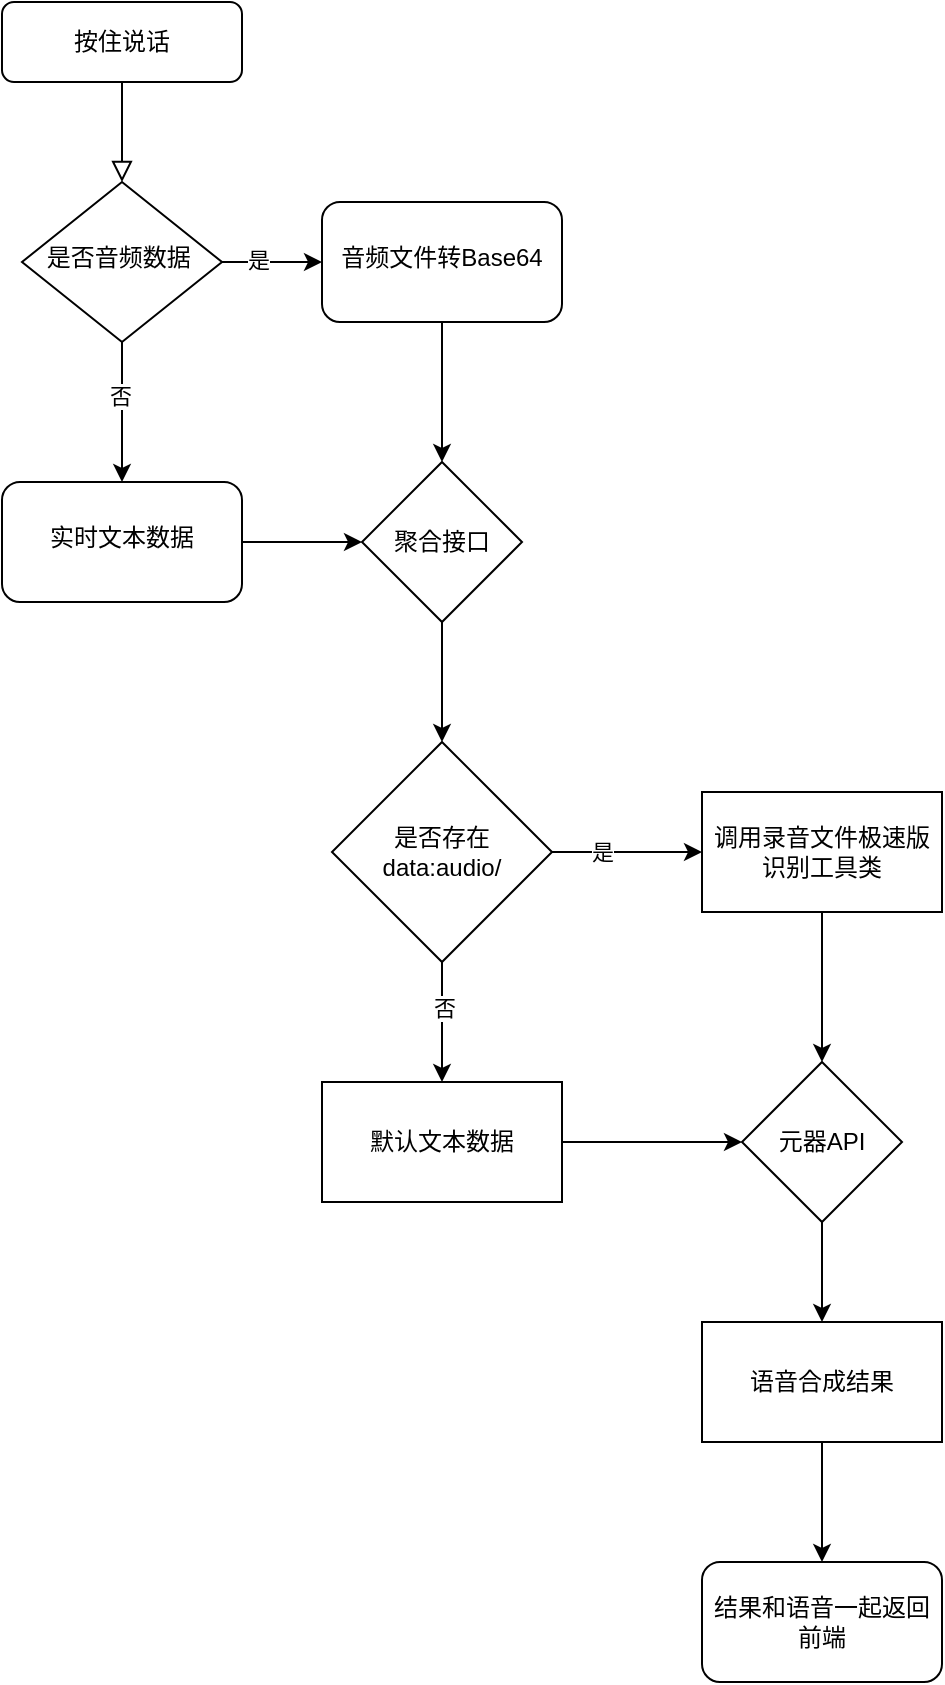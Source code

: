 <mxfile version="24.5.4" type="github">
  <diagram id="C5RBs43oDa-KdzZeNtuy" name="Page-1">
    <mxGraphModel dx="876" dy="503" grid="1" gridSize="10" guides="1" tooltips="1" connect="1" arrows="1" fold="1" page="1" pageScale="1" pageWidth="827" pageHeight="1169" math="0" shadow="0">
      <root>
        <mxCell id="WIyWlLk6GJQsqaUBKTNV-0" />
        <mxCell id="WIyWlLk6GJQsqaUBKTNV-1" parent="WIyWlLk6GJQsqaUBKTNV-0" />
        <mxCell id="WIyWlLk6GJQsqaUBKTNV-2" value="" style="rounded=0;html=1;jettySize=auto;orthogonalLoop=1;fontSize=11;endArrow=block;endFill=0;endSize=8;strokeWidth=1;shadow=0;labelBackgroundColor=none;edgeStyle=orthogonalEdgeStyle;" parent="WIyWlLk6GJQsqaUBKTNV-1" source="WIyWlLk6GJQsqaUBKTNV-3" target="WIyWlLk6GJQsqaUBKTNV-6" edge="1">
          <mxGeometry relative="1" as="geometry" />
        </mxCell>
        <mxCell id="WIyWlLk6GJQsqaUBKTNV-3" value="按住说话" style="rounded=1;whiteSpace=wrap;html=1;fontSize=12;glass=0;strokeWidth=1;shadow=0;" parent="WIyWlLk6GJQsqaUBKTNV-1" vertex="1">
          <mxGeometry x="160" y="80" width="120" height="40" as="geometry" />
        </mxCell>
        <mxCell id="-dxhQLAiEZVsB0S3CAxM-2" value="" style="edgeStyle=orthogonalEdgeStyle;rounded=0;orthogonalLoop=1;jettySize=auto;html=1;" edge="1" parent="WIyWlLk6GJQsqaUBKTNV-1" source="WIyWlLk6GJQsqaUBKTNV-6" target="-dxhQLAiEZVsB0S3CAxM-1">
          <mxGeometry relative="1" as="geometry" />
        </mxCell>
        <mxCell id="-dxhQLAiEZVsB0S3CAxM-11" value="是" style="edgeLabel;html=1;align=center;verticalAlign=middle;resizable=0;points=[];" vertex="1" connectable="0" parent="-dxhQLAiEZVsB0S3CAxM-2">
          <mxGeometry x="-0.28" y="1" relative="1" as="geometry">
            <mxPoint as="offset" />
          </mxGeometry>
        </mxCell>
        <mxCell id="-dxhQLAiEZVsB0S3CAxM-8" value="" style="edgeStyle=orthogonalEdgeStyle;rounded=0;orthogonalLoop=1;jettySize=auto;html=1;" edge="1" parent="WIyWlLk6GJQsqaUBKTNV-1" source="WIyWlLk6GJQsqaUBKTNV-6" target="-dxhQLAiEZVsB0S3CAxM-7">
          <mxGeometry relative="1" as="geometry" />
        </mxCell>
        <mxCell id="-dxhQLAiEZVsB0S3CAxM-10" value="否" style="edgeLabel;html=1;align=center;verticalAlign=middle;resizable=0;points=[];" vertex="1" connectable="0" parent="-dxhQLAiEZVsB0S3CAxM-8">
          <mxGeometry x="-0.244" y="-1" relative="1" as="geometry">
            <mxPoint as="offset" />
          </mxGeometry>
        </mxCell>
        <mxCell id="WIyWlLk6GJQsqaUBKTNV-6" value="是否音频数据&amp;nbsp;" style="rhombus;whiteSpace=wrap;html=1;shadow=0;fontFamily=Helvetica;fontSize=12;align=center;strokeWidth=1;spacing=6;spacingTop=-4;" parent="WIyWlLk6GJQsqaUBKTNV-1" vertex="1">
          <mxGeometry x="170" y="170" width="100" height="80" as="geometry" />
        </mxCell>
        <mxCell id="-dxhQLAiEZVsB0S3CAxM-13" style="edgeStyle=orthogonalEdgeStyle;rounded=0;orthogonalLoop=1;jettySize=auto;html=1;" edge="1" parent="WIyWlLk6GJQsqaUBKTNV-1" source="-dxhQLAiEZVsB0S3CAxM-1" target="-dxhQLAiEZVsB0S3CAxM-12">
          <mxGeometry relative="1" as="geometry" />
        </mxCell>
        <mxCell id="-dxhQLAiEZVsB0S3CAxM-1" value="音频文件转Base64" style="whiteSpace=wrap;html=1;shadow=0;strokeWidth=1;spacing=6;spacingTop=-4;rounded=1;" vertex="1" parent="WIyWlLk6GJQsqaUBKTNV-1">
          <mxGeometry x="320" y="180" width="120" height="60" as="geometry" />
        </mxCell>
        <mxCell id="-dxhQLAiEZVsB0S3CAxM-7" value="实时文本数据" style="rounded=1;whiteSpace=wrap;html=1;shadow=0;strokeWidth=1;spacing=6;spacingTop=-4;" vertex="1" parent="WIyWlLk6GJQsqaUBKTNV-1">
          <mxGeometry x="160" y="320" width="120" height="60" as="geometry" />
        </mxCell>
        <mxCell id="-dxhQLAiEZVsB0S3CAxM-18" value="" style="edgeStyle=orthogonalEdgeStyle;rounded=0;orthogonalLoop=1;jettySize=auto;html=1;" edge="1" parent="WIyWlLk6GJQsqaUBKTNV-1" source="-dxhQLAiEZVsB0S3CAxM-12" target="-dxhQLAiEZVsB0S3CAxM-17">
          <mxGeometry relative="1" as="geometry" />
        </mxCell>
        <mxCell id="-dxhQLAiEZVsB0S3CAxM-12" value="聚合接口" style="rhombus;whiteSpace=wrap;html=1;" vertex="1" parent="WIyWlLk6GJQsqaUBKTNV-1">
          <mxGeometry x="340" y="310" width="80" height="80" as="geometry" />
        </mxCell>
        <mxCell id="-dxhQLAiEZVsB0S3CAxM-14" style="edgeStyle=orthogonalEdgeStyle;rounded=0;orthogonalLoop=1;jettySize=auto;html=1;entryX=0;entryY=0.5;entryDx=0;entryDy=0;" edge="1" parent="WIyWlLk6GJQsqaUBKTNV-1" source="-dxhQLAiEZVsB0S3CAxM-7" target="-dxhQLAiEZVsB0S3CAxM-12">
          <mxGeometry relative="1" as="geometry" />
        </mxCell>
        <mxCell id="-dxhQLAiEZVsB0S3CAxM-20" value="" style="edgeStyle=orthogonalEdgeStyle;rounded=0;orthogonalLoop=1;jettySize=auto;html=1;" edge="1" parent="WIyWlLk6GJQsqaUBKTNV-1" source="-dxhQLAiEZVsB0S3CAxM-17" target="-dxhQLAiEZVsB0S3CAxM-19">
          <mxGeometry relative="1" as="geometry" />
        </mxCell>
        <mxCell id="-dxhQLAiEZVsB0S3CAxM-21" value="是" style="edgeLabel;html=1;align=center;verticalAlign=middle;resizable=0;points=[];" vertex="1" connectable="0" parent="-dxhQLAiEZVsB0S3CAxM-20">
          <mxGeometry x="-0.351" relative="1" as="geometry">
            <mxPoint as="offset" />
          </mxGeometry>
        </mxCell>
        <mxCell id="-dxhQLAiEZVsB0S3CAxM-23" value="" style="edgeStyle=orthogonalEdgeStyle;rounded=0;orthogonalLoop=1;jettySize=auto;html=1;" edge="1" parent="WIyWlLk6GJQsqaUBKTNV-1" source="-dxhQLAiEZVsB0S3CAxM-17" target="-dxhQLAiEZVsB0S3CAxM-22">
          <mxGeometry relative="1" as="geometry" />
        </mxCell>
        <mxCell id="-dxhQLAiEZVsB0S3CAxM-24" value="否" style="edgeLabel;html=1;align=center;verticalAlign=middle;resizable=0;points=[];" vertex="1" connectable="0" parent="-dxhQLAiEZVsB0S3CAxM-23">
          <mxGeometry x="-0.244" y="1" relative="1" as="geometry">
            <mxPoint as="offset" />
          </mxGeometry>
        </mxCell>
        <mxCell id="-dxhQLAiEZVsB0S3CAxM-17" value="是否存在&lt;div&gt;data:audio/&lt;/div&gt;" style="rhombus;whiteSpace=wrap;html=1;" vertex="1" parent="WIyWlLk6GJQsqaUBKTNV-1">
          <mxGeometry x="325" y="450" width="110" height="110" as="geometry" />
        </mxCell>
        <mxCell id="-dxhQLAiEZVsB0S3CAxM-28" value="" style="edgeStyle=orthogonalEdgeStyle;rounded=0;orthogonalLoop=1;jettySize=auto;html=1;" edge="1" parent="WIyWlLk6GJQsqaUBKTNV-1" source="-dxhQLAiEZVsB0S3CAxM-19" target="-dxhQLAiEZVsB0S3CAxM-25">
          <mxGeometry relative="1" as="geometry" />
        </mxCell>
        <mxCell id="-dxhQLAiEZVsB0S3CAxM-19" value="调用录音文件极速版识别工具类" style="whiteSpace=wrap;html=1;" vertex="1" parent="WIyWlLk6GJQsqaUBKTNV-1">
          <mxGeometry x="510" y="475" width="120" height="60" as="geometry" />
        </mxCell>
        <mxCell id="-dxhQLAiEZVsB0S3CAxM-26" value="" style="edgeStyle=orthogonalEdgeStyle;rounded=0;orthogonalLoop=1;jettySize=auto;html=1;" edge="1" parent="WIyWlLk6GJQsqaUBKTNV-1" source="-dxhQLAiEZVsB0S3CAxM-22" target="-dxhQLAiEZVsB0S3CAxM-25">
          <mxGeometry relative="1" as="geometry" />
        </mxCell>
        <mxCell id="-dxhQLAiEZVsB0S3CAxM-22" value="默认文本数据" style="whiteSpace=wrap;html=1;" vertex="1" parent="WIyWlLk6GJQsqaUBKTNV-1">
          <mxGeometry x="320" y="620" width="120" height="60" as="geometry" />
        </mxCell>
        <mxCell id="-dxhQLAiEZVsB0S3CAxM-30" value="" style="edgeStyle=orthogonalEdgeStyle;rounded=0;orthogonalLoop=1;jettySize=auto;html=1;" edge="1" parent="WIyWlLk6GJQsqaUBKTNV-1" source="-dxhQLAiEZVsB0S3CAxM-25" target="-dxhQLAiEZVsB0S3CAxM-29">
          <mxGeometry relative="1" as="geometry" />
        </mxCell>
        <mxCell id="-dxhQLAiEZVsB0S3CAxM-25" value="元器API" style="rhombus;whiteSpace=wrap;html=1;" vertex="1" parent="WIyWlLk6GJQsqaUBKTNV-1">
          <mxGeometry x="530" y="610" width="80" height="80" as="geometry" />
        </mxCell>
        <mxCell id="-dxhQLAiEZVsB0S3CAxM-32" value="" style="edgeStyle=orthogonalEdgeStyle;rounded=0;orthogonalLoop=1;jettySize=auto;html=1;" edge="1" parent="WIyWlLk6GJQsqaUBKTNV-1" source="-dxhQLAiEZVsB0S3CAxM-29" target="-dxhQLAiEZVsB0S3CAxM-31">
          <mxGeometry relative="1" as="geometry" />
        </mxCell>
        <mxCell id="-dxhQLAiEZVsB0S3CAxM-29" value="语音合成结果" style="whiteSpace=wrap;html=1;" vertex="1" parent="WIyWlLk6GJQsqaUBKTNV-1">
          <mxGeometry x="510" y="740" width="120" height="60" as="geometry" />
        </mxCell>
        <mxCell id="-dxhQLAiEZVsB0S3CAxM-31" value="结果和语音一起返回前端" style="rounded=1;whiteSpace=wrap;html=1;" vertex="1" parent="WIyWlLk6GJQsqaUBKTNV-1">
          <mxGeometry x="510" y="860" width="120" height="60" as="geometry" />
        </mxCell>
      </root>
    </mxGraphModel>
  </diagram>
</mxfile>
